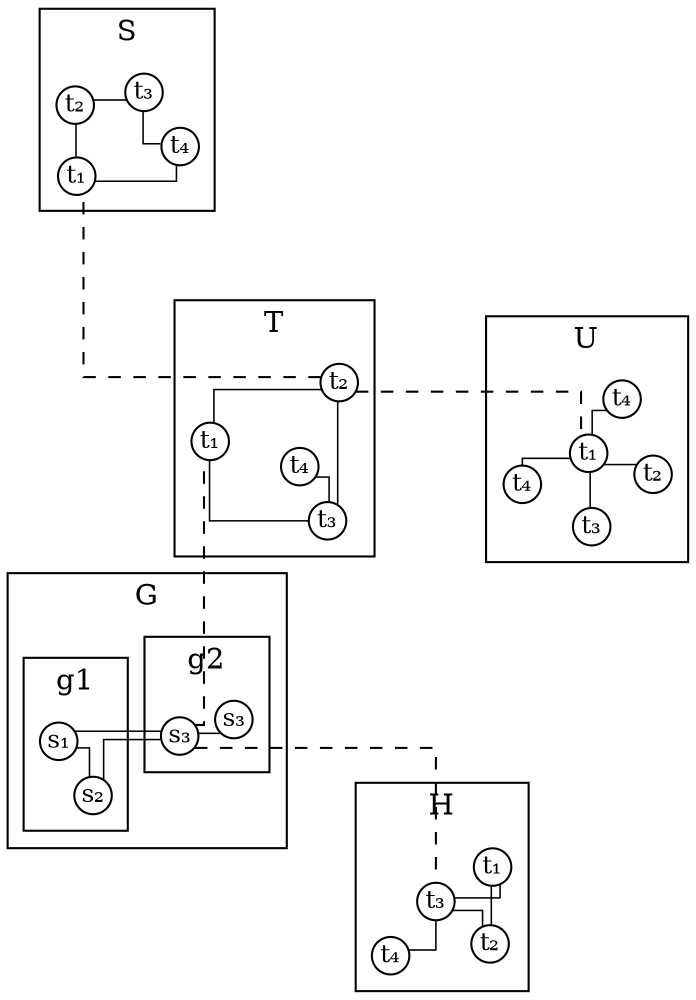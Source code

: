 graph g {
 
bgcolor="#ffffff00"
overlap=false
 
layout=fdp
//layout=neato

//dim = 5
//dimen = 6
//K = 1.0
//maxiter = 50
normalize = true
splines="ortho"
//splines="polyline"
//splines="spline"
//splines="curved"



//start=2
edge [penwidth=0.75,arrowsize=0.6]
edge [color=black, fontsize=8, forcelabels=true]
 
node [shape=circle,
      fixedsize=true,
      width=0.25,
      color="black",
      fillcolor="white",
      style="filled,solid",
      fontsize=12];
 
 /*
node1 [label="s₁"] # u+2081 (yes, it can do unicode!)
node2 [label="s₂"]
node3 [label="s₃"]
node4 [label="t₁",pos="0,0"]
node5 [label="t₂",pos="0,1"]
node6 [label="t₃",pos="1,1"]
node7 [label="t₄",pos="1,0"]
 */
//subgraph clusterG0 {
//    label="G∪T" # union u+222a
 
 
    subgraph clusterG1 {
            label="G"
            //bgcolor=white
            subgraph clusterG11 {
             label="g1"
	     cluster="true"
             node1 [label="s₁"] # u+2081 (yes, it can do unicode!)
             node2 [label="s₂"]
	    }
            subgraph clusterG12 {
             label="g2"
	     cluster="true"
             node3 [label="s₃"]
             node100 [label="s₃"]
             node3--node100
	    }
            node1--node2
            node2--node3
            node3--node1
    }
 
 
    subgraph clusterG2 {
            label="H"
            bgcolor=white
            node4 [label="t₁"]
            node5 [label="t₂"]
            node6 [label="t₃"]
            node7 [label="t₄"]
            node4--node5
            node5--node6
            node6--node4
            node6--node7
    }
    subgraph clusterG3 {
            label="T"
            bgcolor=white
            node8 [label="t₁"]
            node9 [label="t₂"]
            node10 [label="t₃"]
            node11 [label="t₄"]
            node8--node9
            node9--node10
            node10--node8
            node10--node11
    }
    subgraph clusterG4 {
            label="S"
            bgcolor=white
            node12 [label="t₁"]
            node13 [label="t₂"]
            node14 [label="t₃"]
            node15 [label="t₄"]
            node12--node13
            node13--node14
            node14--node15
            node15--node12
    }
    subgraph clusterG5 {
            label="U"
            bgcolor=white
            node16 [label="t₁"]
            node17 [label="t₂"]
            node18 [label="t₃"]
            node19 [label="t₄"]
            node20 [label="t₄"]
            node16--node17
            node16--node18
            node16--node19
            node16--node20
    }
    node3--node6[style=dashed,penwidth=1]
    node9--node12[style=dashed,penwidth=1]
    node3--node8[style=dashed,penwidth=1]
    node9--node16[style=dashed,penwidth=1]
//}
 
}
